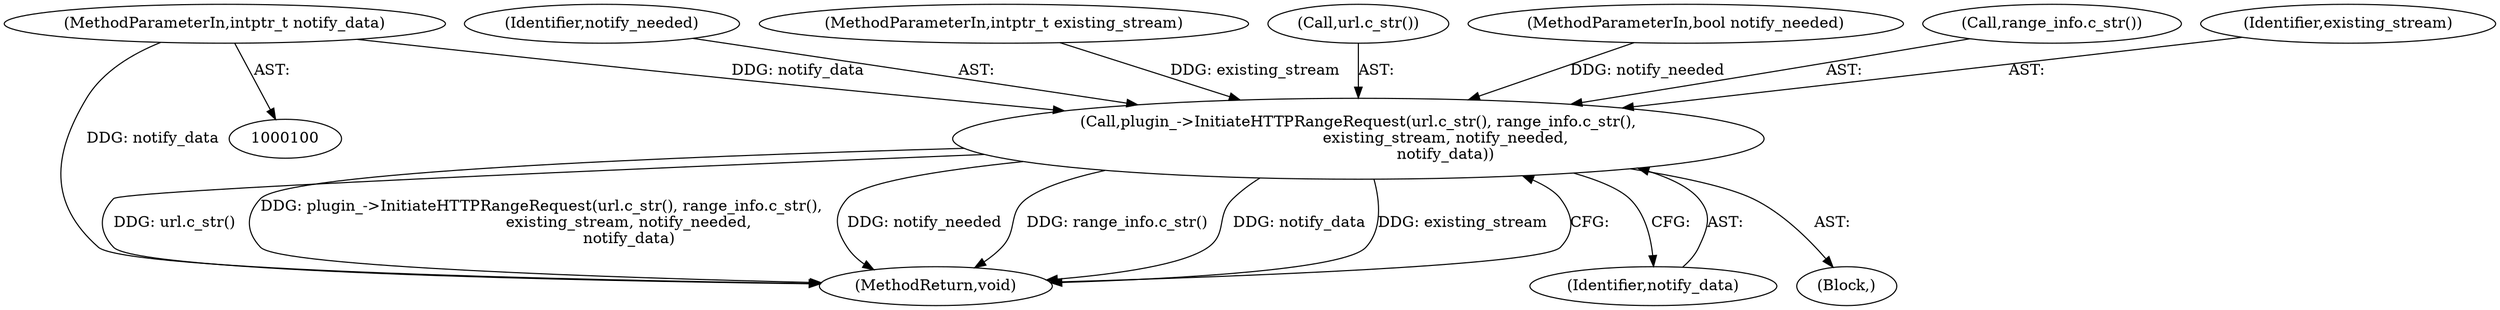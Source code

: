 digraph "1_Chrome_ea3d1d84be3d6f97bf50e76511c9e26af6895533_19@del" {
"1000105" [label="(MethodParameterIn,intptr_t notify_data)"];
"1000107" [label="(Call,plugin_->InitiateHTTPRangeRequest(url.c_str(), range_info.c_str(),\n                                    existing_stream, notify_needed,\n                                    notify_data))"];
"1000105" [label="(MethodParameterIn,intptr_t notify_data)"];
"1000111" [label="(Identifier,notify_needed)"];
"1000107" [label="(Call,plugin_->InitiateHTTPRangeRequest(url.c_str(), range_info.c_str(),\n                                    existing_stream, notify_needed,\n                                    notify_data))"];
"1000106" [label="(Block,)"];
"1000103" [label="(MethodParameterIn,intptr_t existing_stream)"];
"1000108" [label="(Call,url.c_str())"];
"1000104" [label="(MethodParameterIn,bool notify_needed)"];
"1000113" [label="(MethodReturn,void)"];
"1000109" [label="(Call,range_info.c_str())"];
"1000112" [label="(Identifier,notify_data)"];
"1000110" [label="(Identifier,existing_stream)"];
"1000105" -> "1000100"  [label="AST: "];
"1000105" -> "1000113"  [label="DDG: notify_data"];
"1000105" -> "1000107"  [label="DDG: notify_data"];
"1000107" -> "1000106"  [label="AST: "];
"1000107" -> "1000112"  [label="CFG: "];
"1000108" -> "1000107"  [label="AST: "];
"1000109" -> "1000107"  [label="AST: "];
"1000110" -> "1000107"  [label="AST: "];
"1000111" -> "1000107"  [label="AST: "];
"1000112" -> "1000107"  [label="AST: "];
"1000113" -> "1000107"  [label="CFG: "];
"1000107" -> "1000113"  [label="DDG: url.c_str()"];
"1000107" -> "1000113"  [label="DDG: plugin_->InitiateHTTPRangeRequest(url.c_str(), range_info.c_str(),\n                                    existing_stream, notify_needed,\n                                    notify_data)"];
"1000107" -> "1000113"  [label="DDG: notify_needed"];
"1000107" -> "1000113"  [label="DDG: range_info.c_str()"];
"1000107" -> "1000113"  [label="DDG: notify_data"];
"1000107" -> "1000113"  [label="DDG: existing_stream"];
"1000103" -> "1000107"  [label="DDG: existing_stream"];
"1000104" -> "1000107"  [label="DDG: notify_needed"];
}
